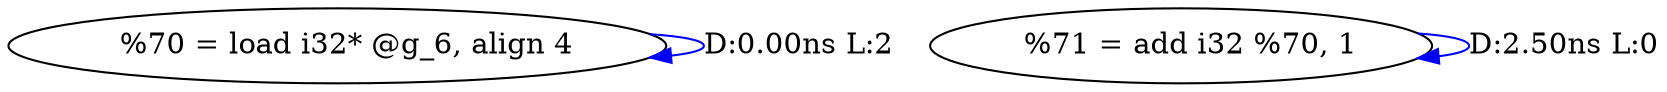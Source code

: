 digraph {
Node0x31a1ab0[label="  %70 = load i32* @g_6, align 4"];
Node0x31a1ab0 -> Node0x31a1ab0[label="D:0.00ns L:2",color=blue];
Node0x31a1b90[label="  %71 = add i32 %70, 1"];
Node0x31a1b90 -> Node0x31a1b90[label="D:2.50ns L:0",color=blue];
}

